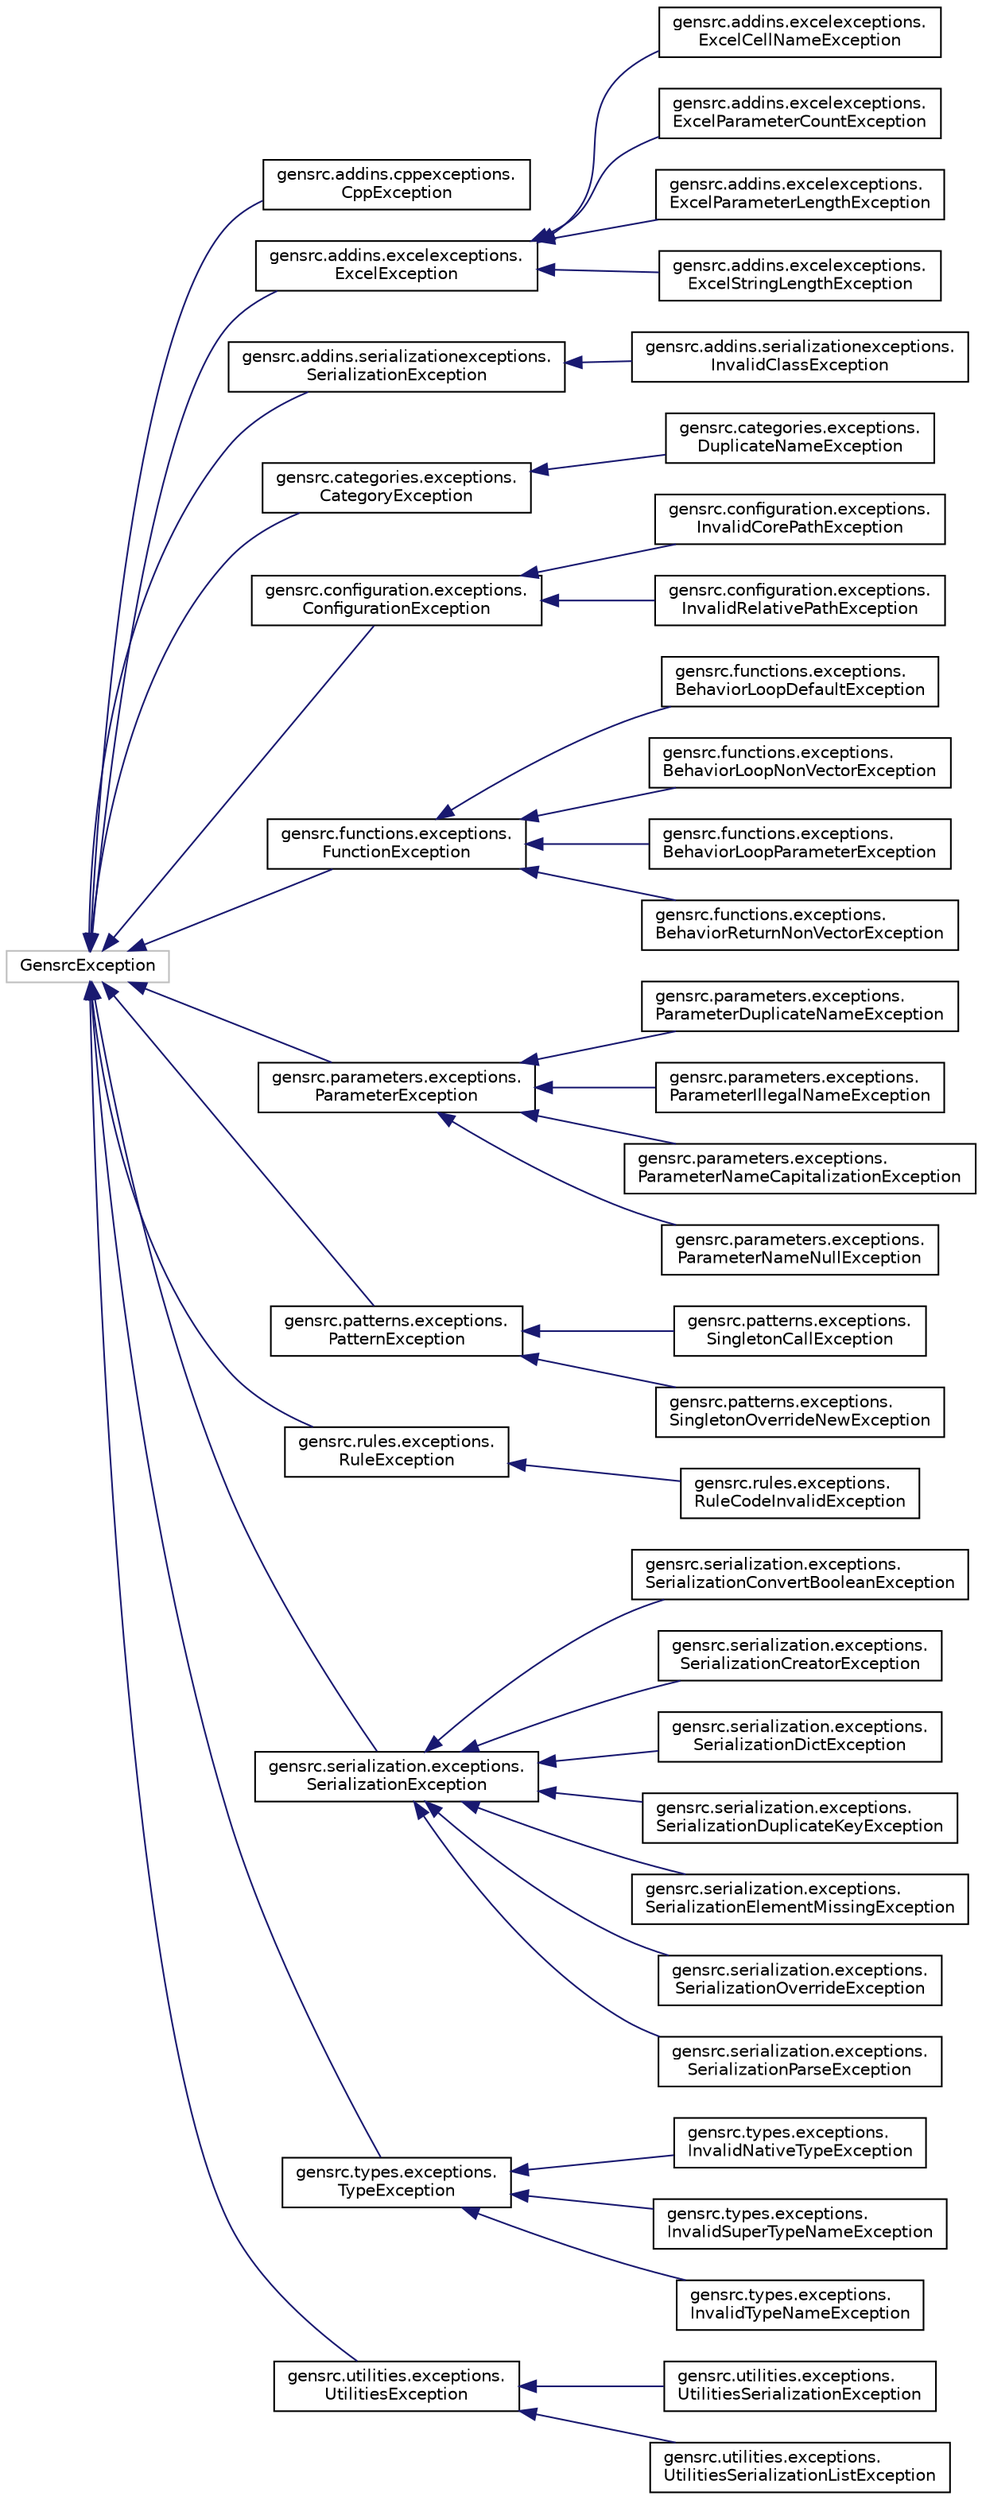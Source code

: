 digraph "Graphical Class Hierarchy"
{
  edge [fontname="Helvetica",fontsize="10",labelfontname="Helvetica",labelfontsize="10"];
  node [fontname="Helvetica",fontsize="10",shape=record];
  rankdir="LR";
  Node68 [label="GensrcException",height=0.2,width=0.4,color="grey75", fillcolor="white", style="filled"];
  Node68 -> Node0 [dir="back",color="midnightblue",fontsize="10",style="solid",fontname="Helvetica"];
  Node0 [label="gensrc.addins.cppexceptions.\lCppException",height=0.2,width=0.4,color="black", fillcolor="white", style="filled",URL="$classgensrc_1_1addins_1_1cppexceptions_1_1_cpp_exception.html"];
  Node68 -> Node70 [dir="back",color="midnightblue",fontsize="10",style="solid",fontname="Helvetica"];
  Node70 [label="gensrc.addins.excelexceptions.\lExcelException",height=0.2,width=0.4,color="black", fillcolor="white", style="filled",URL="$classgensrc_1_1addins_1_1excelexceptions_1_1_excel_exception.html"];
  Node70 -> Node71 [dir="back",color="midnightblue",fontsize="10",style="solid",fontname="Helvetica"];
  Node71 [label="gensrc.addins.excelexceptions.\lExcelCellNameException",height=0.2,width=0.4,color="black", fillcolor="white", style="filled",URL="$classgensrc_1_1addins_1_1excelexceptions_1_1_excel_cell_name_exception.html"];
  Node70 -> Node72 [dir="back",color="midnightblue",fontsize="10",style="solid",fontname="Helvetica"];
  Node72 [label="gensrc.addins.excelexceptions.\lExcelParameterCountException",height=0.2,width=0.4,color="black", fillcolor="white", style="filled",URL="$classgensrc_1_1addins_1_1excelexceptions_1_1_excel_parameter_count_exception.html"];
  Node70 -> Node73 [dir="back",color="midnightblue",fontsize="10",style="solid",fontname="Helvetica"];
  Node73 [label="gensrc.addins.excelexceptions.\lExcelParameterLengthException",height=0.2,width=0.4,color="black", fillcolor="white", style="filled",URL="$classgensrc_1_1addins_1_1excelexceptions_1_1_excel_parameter_length_exception.html"];
  Node70 -> Node74 [dir="back",color="midnightblue",fontsize="10",style="solid",fontname="Helvetica"];
  Node74 [label="gensrc.addins.excelexceptions.\lExcelStringLengthException",height=0.2,width=0.4,color="black", fillcolor="white", style="filled",URL="$classgensrc_1_1addins_1_1excelexceptions_1_1_excel_string_length_exception.html"];
  Node68 -> Node75 [dir="back",color="midnightblue",fontsize="10",style="solid",fontname="Helvetica"];
  Node75 [label="gensrc.addins.serializationexceptions.\lSerializationException",height=0.2,width=0.4,color="black", fillcolor="white", style="filled",URL="$classgensrc_1_1addins_1_1serializationexceptions_1_1_serialization_exception.html"];
  Node75 -> Node76 [dir="back",color="midnightblue",fontsize="10",style="solid",fontname="Helvetica"];
  Node76 [label="gensrc.addins.serializationexceptions.\lInvalidClassException",height=0.2,width=0.4,color="black", fillcolor="white", style="filled",URL="$classgensrc_1_1addins_1_1serializationexceptions_1_1_invalid_class_exception.html"];
  Node68 -> Node77 [dir="back",color="midnightblue",fontsize="10",style="solid",fontname="Helvetica"];
  Node77 [label="gensrc.categories.exceptions.\lCategoryException",height=0.2,width=0.4,color="black", fillcolor="white", style="filled",URL="$classgensrc_1_1categories_1_1exceptions_1_1_category_exception.html"];
  Node77 -> Node78 [dir="back",color="midnightblue",fontsize="10",style="solid",fontname="Helvetica"];
  Node78 [label="gensrc.categories.exceptions.\lDuplicateNameException",height=0.2,width=0.4,color="black", fillcolor="white", style="filled",URL="$classgensrc_1_1categories_1_1exceptions_1_1_duplicate_name_exception.html"];
  Node68 -> Node79 [dir="back",color="midnightblue",fontsize="10",style="solid",fontname="Helvetica"];
  Node79 [label="gensrc.configuration.exceptions.\lConfigurationException",height=0.2,width=0.4,color="black", fillcolor="white", style="filled",URL="$classgensrc_1_1configuration_1_1exceptions_1_1_configuration_exception.html"];
  Node79 -> Node80 [dir="back",color="midnightblue",fontsize="10",style="solid",fontname="Helvetica"];
  Node80 [label="gensrc.configuration.exceptions.\lInvalidCorePathException",height=0.2,width=0.4,color="black", fillcolor="white", style="filled",URL="$classgensrc_1_1configuration_1_1exceptions_1_1_invalid_core_path_exception.html"];
  Node79 -> Node81 [dir="back",color="midnightblue",fontsize="10",style="solid",fontname="Helvetica"];
  Node81 [label="gensrc.configuration.exceptions.\lInvalidRelativePathException",height=0.2,width=0.4,color="black", fillcolor="white", style="filled",URL="$classgensrc_1_1configuration_1_1exceptions_1_1_invalid_relative_path_exception.html"];
  Node68 -> Node82 [dir="back",color="midnightblue",fontsize="10",style="solid",fontname="Helvetica"];
  Node82 [label="gensrc.functions.exceptions.\lFunctionException",height=0.2,width=0.4,color="black", fillcolor="white", style="filled",URL="$classgensrc_1_1functions_1_1exceptions_1_1_function_exception.html"];
  Node82 -> Node83 [dir="back",color="midnightblue",fontsize="10",style="solid",fontname="Helvetica"];
  Node83 [label="gensrc.functions.exceptions.\lBehaviorLoopDefaultException",height=0.2,width=0.4,color="black", fillcolor="white", style="filled",URL="$classgensrc_1_1functions_1_1exceptions_1_1_behavior_loop_default_exception.html"];
  Node82 -> Node84 [dir="back",color="midnightblue",fontsize="10",style="solid",fontname="Helvetica"];
  Node84 [label="gensrc.functions.exceptions.\lBehaviorLoopNonVectorException",height=0.2,width=0.4,color="black", fillcolor="white", style="filled",URL="$classgensrc_1_1functions_1_1exceptions_1_1_behavior_loop_non_vector_exception.html"];
  Node82 -> Node85 [dir="back",color="midnightblue",fontsize="10",style="solid",fontname="Helvetica"];
  Node85 [label="gensrc.functions.exceptions.\lBehaviorLoopParameterException",height=0.2,width=0.4,color="black", fillcolor="white", style="filled",URL="$classgensrc_1_1functions_1_1exceptions_1_1_behavior_loop_parameter_exception.html"];
  Node82 -> Node86 [dir="back",color="midnightblue",fontsize="10",style="solid",fontname="Helvetica"];
  Node86 [label="gensrc.functions.exceptions.\lBehaviorReturnNonVectorException",height=0.2,width=0.4,color="black", fillcolor="white", style="filled",URL="$classgensrc_1_1functions_1_1exceptions_1_1_behavior_return_non_vector_exception.html"];
  Node68 -> Node87 [dir="back",color="midnightblue",fontsize="10",style="solid",fontname="Helvetica"];
  Node87 [label="gensrc.parameters.exceptions.\lParameterException",height=0.2,width=0.4,color="black", fillcolor="white", style="filled",URL="$classgensrc_1_1parameters_1_1exceptions_1_1_parameter_exception.html"];
  Node87 -> Node88 [dir="back",color="midnightblue",fontsize="10",style="solid",fontname="Helvetica"];
  Node88 [label="gensrc.parameters.exceptions.\lParameterDuplicateNameException",height=0.2,width=0.4,color="black", fillcolor="white", style="filled",URL="$classgensrc_1_1parameters_1_1exceptions_1_1_parameter_duplicate_name_exception.html"];
  Node87 -> Node89 [dir="back",color="midnightblue",fontsize="10",style="solid",fontname="Helvetica"];
  Node89 [label="gensrc.parameters.exceptions.\lParameterIllegalNameException",height=0.2,width=0.4,color="black", fillcolor="white", style="filled",URL="$classgensrc_1_1parameters_1_1exceptions_1_1_parameter_illegal_name_exception.html"];
  Node87 -> Node90 [dir="back",color="midnightblue",fontsize="10",style="solid",fontname="Helvetica"];
  Node90 [label="gensrc.parameters.exceptions.\lParameterNameCapitalizationException",height=0.2,width=0.4,color="black", fillcolor="white", style="filled",URL="$classgensrc_1_1parameters_1_1exceptions_1_1_parameter_name_capitalization_exception.html"];
  Node87 -> Node91 [dir="back",color="midnightblue",fontsize="10",style="solid",fontname="Helvetica"];
  Node91 [label="gensrc.parameters.exceptions.\lParameterNameNullException",height=0.2,width=0.4,color="black", fillcolor="white", style="filled",URL="$classgensrc_1_1parameters_1_1exceptions_1_1_parameter_name_null_exception.html"];
  Node68 -> Node92 [dir="back",color="midnightblue",fontsize="10",style="solid",fontname="Helvetica"];
  Node92 [label="gensrc.patterns.exceptions.\lPatternException",height=0.2,width=0.4,color="black", fillcolor="white", style="filled",URL="$classgensrc_1_1patterns_1_1exceptions_1_1_pattern_exception.html"];
  Node92 -> Node93 [dir="back",color="midnightblue",fontsize="10",style="solid",fontname="Helvetica"];
  Node93 [label="gensrc.patterns.exceptions.\lSingletonCallException",height=0.2,width=0.4,color="black", fillcolor="white", style="filled",URL="$classgensrc_1_1patterns_1_1exceptions_1_1_singleton_call_exception.html"];
  Node92 -> Node94 [dir="back",color="midnightblue",fontsize="10",style="solid",fontname="Helvetica"];
  Node94 [label="gensrc.patterns.exceptions.\lSingletonOverrideNewException",height=0.2,width=0.4,color="black", fillcolor="white", style="filled",URL="$classgensrc_1_1patterns_1_1exceptions_1_1_singleton_override_new_exception.html"];
  Node68 -> Node95 [dir="back",color="midnightblue",fontsize="10",style="solid",fontname="Helvetica"];
  Node95 [label="gensrc.rules.exceptions.\lRuleException",height=0.2,width=0.4,color="black", fillcolor="white", style="filled",URL="$classgensrc_1_1rules_1_1exceptions_1_1_rule_exception.html"];
  Node95 -> Node96 [dir="back",color="midnightblue",fontsize="10",style="solid",fontname="Helvetica"];
  Node96 [label="gensrc.rules.exceptions.\lRuleCodeInvalidException",height=0.2,width=0.4,color="black", fillcolor="white", style="filled",URL="$classgensrc_1_1rules_1_1exceptions_1_1_rule_code_invalid_exception.html"];
  Node68 -> Node97 [dir="back",color="midnightblue",fontsize="10",style="solid",fontname="Helvetica"];
  Node97 [label="gensrc.serialization.exceptions.\lSerializationException",height=0.2,width=0.4,color="black", fillcolor="white", style="filled",URL="$classgensrc_1_1serialization_1_1exceptions_1_1_serialization_exception.html"];
  Node97 -> Node98 [dir="back",color="midnightblue",fontsize="10",style="solid",fontname="Helvetica"];
  Node98 [label="gensrc.serialization.exceptions.\lSerializationConvertBooleanException",height=0.2,width=0.4,color="black", fillcolor="white", style="filled",URL="$classgensrc_1_1serialization_1_1exceptions_1_1_serialization_convert_boolean_exception.html"];
  Node97 -> Node99 [dir="back",color="midnightblue",fontsize="10",style="solid",fontname="Helvetica"];
  Node99 [label="gensrc.serialization.exceptions.\lSerializationCreatorException",height=0.2,width=0.4,color="black", fillcolor="white", style="filled",URL="$classgensrc_1_1serialization_1_1exceptions_1_1_serialization_creator_exception.html"];
  Node97 -> Node100 [dir="back",color="midnightblue",fontsize="10",style="solid",fontname="Helvetica"];
  Node100 [label="gensrc.serialization.exceptions.\lSerializationDictException",height=0.2,width=0.4,color="black", fillcolor="white", style="filled",URL="$classgensrc_1_1serialization_1_1exceptions_1_1_serialization_dict_exception.html"];
  Node97 -> Node101 [dir="back",color="midnightblue",fontsize="10",style="solid",fontname="Helvetica"];
  Node101 [label="gensrc.serialization.exceptions.\lSerializationDuplicateKeyException",height=0.2,width=0.4,color="black", fillcolor="white", style="filled",URL="$classgensrc_1_1serialization_1_1exceptions_1_1_serialization_duplicate_key_exception.html"];
  Node97 -> Node102 [dir="back",color="midnightblue",fontsize="10",style="solid",fontname="Helvetica"];
  Node102 [label="gensrc.serialization.exceptions.\lSerializationElementMissingException",height=0.2,width=0.4,color="black", fillcolor="white", style="filled",URL="$classgensrc_1_1serialization_1_1exceptions_1_1_serialization_element_missing_exception.html"];
  Node97 -> Node103 [dir="back",color="midnightblue",fontsize="10",style="solid",fontname="Helvetica"];
  Node103 [label="gensrc.serialization.exceptions.\lSerializationOverrideException",height=0.2,width=0.4,color="black", fillcolor="white", style="filled",URL="$classgensrc_1_1serialization_1_1exceptions_1_1_serialization_override_exception.html"];
  Node97 -> Node104 [dir="back",color="midnightblue",fontsize="10",style="solid",fontname="Helvetica"];
  Node104 [label="gensrc.serialization.exceptions.\lSerializationParseException",height=0.2,width=0.4,color="black", fillcolor="white", style="filled",URL="$classgensrc_1_1serialization_1_1exceptions_1_1_serialization_parse_exception.html"];
  Node68 -> Node105 [dir="back",color="midnightblue",fontsize="10",style="solid",fontname="Helvetica"];
  Node105 [label="gensrc.types.exceptions.\lTypeException",height=0.2,width=0.4,color="black", fillcolor="white", style="filled",URL="$classgensrc_1_1types_1_1exceptions_1_1_type_exception.html"];
  Node105 -> Node106 [dir="back",color="midnightblue",fontsize="10",style="solid",fontname="Helvetica"];
  Node106 [label="gensrc.types.exceptions.\lInvalidNativeTypeException",height=0.2,width=0.4,color="black", fillcolor="white", style="filled",URL="$classgensrc_1_1types_1_1exceptions_1_1_invalid_native_type_exception.html"];
  Node105 -> Node107 [dir="back",color="midnightblue",fontsize="10",style="solid",fontname="Helvetica"];
  Node107 [label="gensrc.types.exceptions.\lInvalidSuperTypeNameException",height=0.2,width=0.4,color="black", fillcolor="white", style="filled",URL="$classgensrc_1_1types_1_1exceptions_1_1_invalid_super_type_name_exception.html"];
  Node105 -> Node108 [dir="back",color="midnightblue",fontsize="10",style="solid",fontname="Helvetica"];
  Node108 [label="gensrc.types.exceptions.\lInvalidTypeNameException",height=0.2,width=0.4,color="black", fillcolor="white", style="filled",URL="$classgensrc_1_1types_1_1exceptions_1_1_invalid_type_name_exception.html"];
  Node68 -> Node109 [dir="back",color="midnightblue",fontsize="10",style="solid",fontname="Helvetica"];
  Node109 [label="gensrc.utilities.exceptions.\lUtilitiesException",height=0.2,width=0.4,color="black", fillcolor="white", style="filled",URL="$classgensrc_1_1utilities_1_1exceptions_1_1_utilities_exception.html"];
  Node109 -> Node110 [dir="back",color="midnightblue",fontsize="10",style="solid",fontname="Helvetica"];
  Node110 [label="gensrc.utilities.exceptions.\lUtilitiesSerializationException",height=0.2,width=0.4,color="black", fillcolor="white", style="filled",URL="$classgensrc_1_1utilities_1_1exceptions_1_1_utilities_serialization_exception.html"];
  Node109 -> Node111 [dir="back",color="midnightblue",fontsize="10",style="solid",fontname="Helvetica"];
  Node111 [label="gensrc.utilities.exceptions.\lUtilitiesSerializationListException",height=0.2,width=0.4,color="black", fillcolor="white", style="filled",URL="$classgensrc_1_1utilities_1_1exceptions_1_1_utilities_serialization_list_exception.html"];
}
